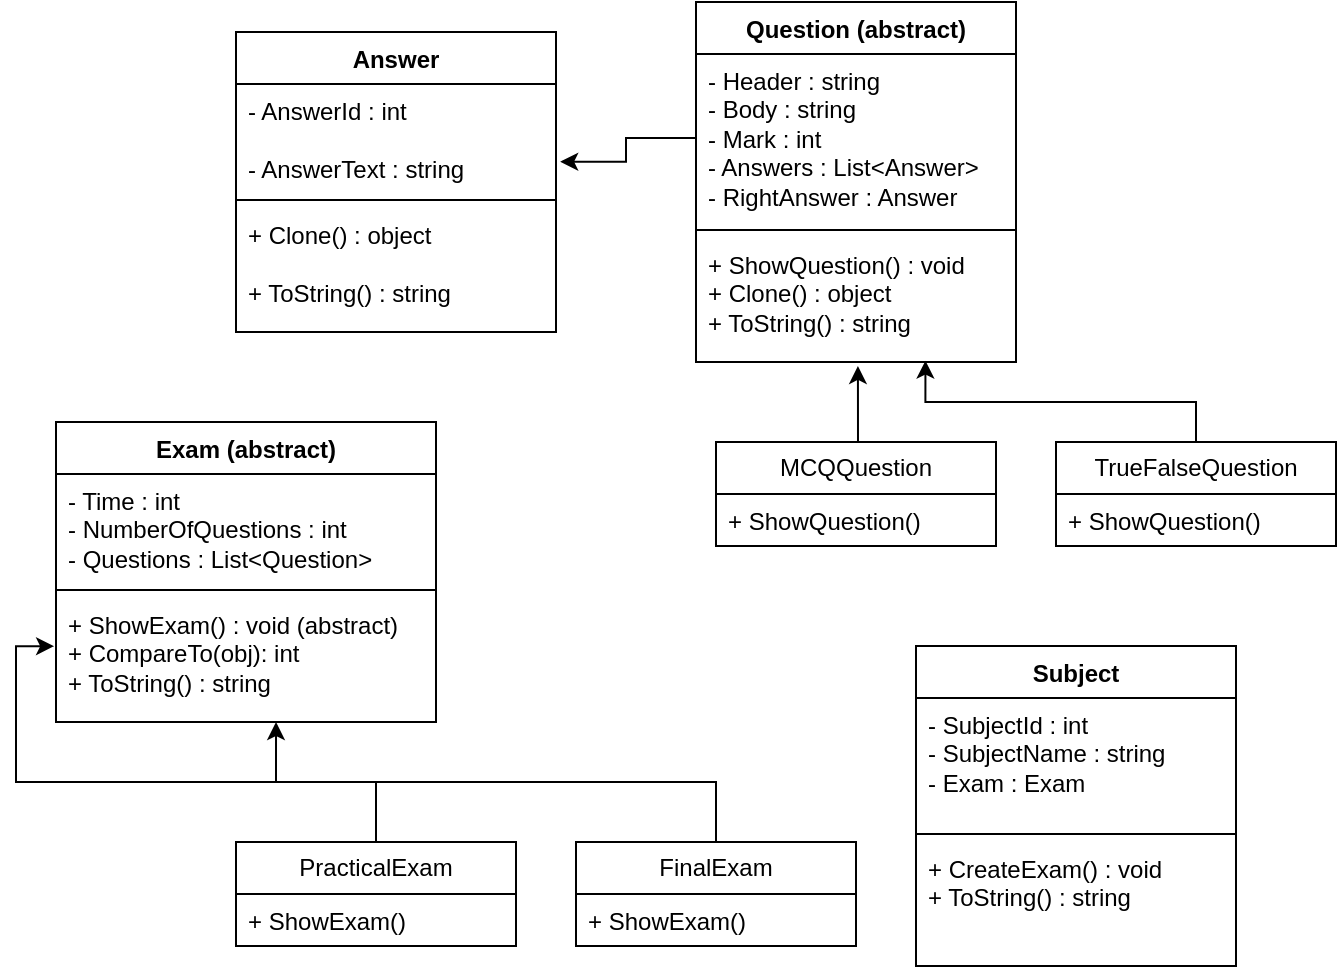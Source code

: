 <mxfile version="27.1.6">
  <diagram name="Page-1" id="Mnnbb6ARInkF-5KEvDgo">
    <mxGraphModel dx="1833" dy="629" grid="1" gridSize="10" guides="1" tooltips="1" connect="1" arrows="1" fold="1" page="1" pageScale="1" pageWidth="850" pageHeight="1100" math="0" shadow="0">
      <root>
        <mxCell id="0" />
        <mxCell id="1" parent="0" />
        <mxCell id="kGlM_IwBSmCq5gCBpNCr-1" value="Answer" style="swimlane;fontStyle=1;align=center;verticalAlign=top;childLayout=stackLayout;horizontal=1;startSize=26;horizontalStack=0;resizeParent=1;resizeParentMax=0;resizeLast=0;collapsible=1;marginBottom=0;whiteSpace=wrap;html=1;" vertex="1" parent="1">
          <mxGeometry x="60" y="185" width="160" height="150" as="geometry" />
        </mxCell>
        <mxCell id="kGlM_IwBSmCq5gCBpNCr-2" value="- AnswerId : int&lt;div&gt;&lt;br&gt;&lt;div&gt;- AnswerText : string&lt;/div&gt;&lt;/div&gt;" style="text;strokeColor=none;fillColor=none;align=left;verticalAlign=top;spacingLeft=4;spacingRight=4;overflow=hidden;rotatable=0;points=[[0,0.5],[1,0.5]];portConstraint=eastwest;whiteSpace=wrap;html=1;" vertex="1" parent="kGlM_IwBSmCq5gCBpNCr-1">
          <mxGeometry y="26" width="160" height="54" as="geometry" />
        </mxCell>
        <mxCell id="kGlM_IwBSmCq5gCBpNCr-3" value="" style="line;strokeWidth=1;fillColor=none;align=left;verticalAlign=middle;spacingTop=-1;spacingLeft=3;spacingRight=3;rotatable=0;labelPosition=right;points=[];portConstraint=eastwest;strokeColor=inherit;" vertex="1" parent="kGlM_IwBSmCq5gCBpNCr-1">
          <mxGeometry y="80" width="160" height="8" as="geometry" />
        </mxCell>
        <mxCell id="kGlM_IwBSmCq5gCBpNCr-4" value="+ Clone() : object&lt;div&gt;&lt;br&gt;&lt;div&gt;+ ToString() : string&lt;/div&gt;&lt;/div&gt;" style="text;strokeColor=none;fillColor=none;align=left;verticalAlign=top;spacingLeft=4;spacingRight=4;overflow=hidden;rotatable=0;points=[[0,0.5],[1,0.5]];portConstraint=eastwest;whiteSpace=wrap;html=1;" vertex="1" parent="kGlM_IwBSmCq5gCBpNCr-1">
          <mxGeometry y="88" width="160" height="62" as="geometry" />
        </mxCell>
        <mxCell id="kGlM_IwBSmCq5gCBpNCr-7" value="Question (abstract)" style="swimlane;fontStyle=1;align=center;verticalAlign=top;childLayout=stackLayout;horizontal=1;startSize=26;horizontalStack=0;resizeParent=1;resizeParentMax=0;resizeLast=0;collapsible=1;marginBottom=0;whiteSpace=wrap;html=1;" vertex="1" parent="1">
          <mxGeometry x="290" y="170" width="160" height="180" as="geometry" />
        </mxCell>
        <mxCell id="kGlM_IwBSmCq5gCBpNCr-8" value="&lt;div&gt;- Header : string&lt;/div&gt;&lt;div&gt;- Body : string&lt;/div&gt;&lt;div&gt;- Mark : int&lt;/div&gt;&lt;div&gt;- Answers : List&amp;lt;Answer&amp;gt;&amp;nbsp;&lt;/div&gt;&lt;div&gt;- RightAnswer : Answer&lt;/div&gt;" style="text;strokeColor=none;fillColor=none;align=left;verticalAlign=top;spacingLeft=4;spacingRight=4;overflow=hidden;rotatable=0;points=[[0,0.5],[1,0.5]];portConstraint=eastwest;whiteSpace=wrap;html=1;" vertex="1" parent="kGlM_IwBSmCq5gCBpNCr-7">
          <mxGeometry y="26" width="160" height="84" as="geometry" />
        </mxCell>
        <mxCell id="kGlM_IwBSmCq5gCBpNCr-9" value="" style="line;strokeWidth=1;fillColor=none;align=left;verticalAlign=middle;spacingTop=-1;spacingLeft=3;spacingRight=3;rotatable=0;labelPosition=right;points=[];portConstraint=eastwest;strokeColor=inherit;" vertex="1" parent="kGlM_IwBSmCq5gCBpNCr-7">
          <mxGeometry y="110" width="160" height="8" as="geometry" />
        </mxCell>
        <mxCell id="kGlM_IwBSmCq5gCBpNCr-10" value="&lt;div&gt;+ ShowQuestion() : void&lt;/div&gt;&lt;div&gt;+ Clone() : object&lt;/div&gt;&lt;div&gt;+ ToString() : string&lt;/div&gt;" style="text;strokeColor=none;fillColor=none;align=left;verticalAlign=top;spacingLeft=4;spacingRight=4;overflow=hidden;rotatable=0;points=[[0,0.5],[1,0.5]];portConstraint=eastwest;whiteSpace=wrap;html=1;" vertex="1" parent="kGlM_IwBSmCq5gCBpNCr-7">
          <mxGeometry y="118" width="160" height="62" as="geometry" />
        </mxCell>
        <mxCell id="kGlM_IwBSmCq5gCBpNCr-11" value="MCQQuestion" style="swimlane;fontStyle=0;childLayout=stackLayout;horizontal=1;startSize=26;fillColor=none;horizontalStack=0;resizeParent=1;resizeParentMax=0;resizeLast=0;collapsible=1;marginBottom=0;whiteSpace=wrap;html=1;" vertex="1" parent="1">
          <mxGeometry x="300" y="390" width="140" height="52" as="geometry" />
        </mxCell>
        <mxCell id="kGlM_IwBSmCq5gCBpNCr-14" value="+ ShowQuestion()" style="text;strokeColor=none;fillColor=none;align=left;verticalAlign=top;spacingLeft=4;spacingRight=4;overflow=hidden;rotatable=0;points=[[0,0.5],[1,0.5]];portConstraint=eastwest;whiteSpace=wrap;html=1;" vertex="1" parent="kGlM_IwBSmCq5gCBpNCr-11">
          <mxGeometry y="26" width="140" height="26" as="geometry" />
        </mxCell>
        <mxCell id="kGlM_IwBSmCq5gCBpNCr-15" value="TrueFalseQuestion" style="swimlane;fontStyle=0;childLayout=stackLayout;horizontal=1;startSize=26;fillColor=none;horizontalStack=0;resizeParent=1;resizeParentMax=0;resizeLast=0;collapsible=1;marginBottom=0;whiteSpace=wrap;html=1;" vertex="1" parent="1">
          <mxGeometry x="470" y="390" width="140" height="52" as="geometry" />
        </mxCell>
        <mxCell id="kGlM_IwBSmCq5gCBpNCr-16" value="+ ShowQuestion()" style="text;strokeColor=none;fillColor=none;align=left;verticalAlign=top;spacingLeft=4;spacingRight=4;overflow=hidden;rotatable=0;points=[[0,0.5],[1,0.5]];portConstraint=eastwest;whiteSpace=wrap;html=1;" vertex="1" parent="kGlM_IwBSmCq5gCBpNCr-15">
          <mxGeometry y="26" width="140" height="26" as="geometry" />
        </mxCell>
        <mxCell id="kGlM_IwBSmCq5gCBpNCr-17" style="edgeStyle=orthogonalEdgeStyle;rounded=0;orthogonalLoop=1;jettySize=auto;html=1;exitX=0.5;exitY=0;exitDx=0;exitDy=0;entryX=0.506;entryY=1.032;entryDx=0;entryDy=0;entryPerimeter=0;" edge="1" parent="1" source="kGlM_IwBSmCq5gCBpNCr-11" target="kGlM_IwBSmCq5gCBpNCr-10">
          <mxGeometry relative="1" as="geometry" />
        </mxCell>
        <mxCell id="kGlM_IwBSmCq5gCBpNCr-18" style="edgeStyle=orthogonalEdgeStyle;rounded=0;orthogonalLoop=1;jettySize=auto;html=1;exitX=0.5;exitY=0;exitDx=0;exitDy=0;entryX=0.717;entryY=0.989;entryDx=0;entryDy=0;entryPerimeter=0;" edge="1" parent="1" source="kGlM_IwBSmCq5gCBpNCr-15" target="kGlM_IwBSmCq5gCBpNCr-10">
          <mxGeometry relative="1" as="geometry" />
        </mxCell>
        <mxCell id="kGlM_IwBSmCq5gCBpNCr-19" style="edgeStyle=orthogonalEdgeStyle;rounded=0;orthogonalLoop=1;jettySize=auto;html=1;exitX=0;exitY=0.5;exitDx=0;exitDy=0;entryX=1.013;entryY=0.72;entryDx=0;entryDy=0;entryPerimeter=0;" edge="1" parent="1" source="kGlM_IwBSmCq5gCBpNCr-8" target="kGlM_IwBSmCq5gCBpNCr-2">
          <mxGeometry relative="1" as="geometry" />
        </mxCell>
        <mxCell id="kGlM_IwBSmCq5gCBpNCr-20" value="Exam (abstract)" style="swimlane;fontStyle=1;align=center;verticalAlign=top;childLayout=stackLayout;horizontal=1;startSize=26;horizontalStack=0;resizeParent=1;resizeParentMax=0;resizeLast=0;collapsible=1;marginBottom=0;whiteSpace=wrap;html=1;" vertex="1" parent="1">
          <mxGeometry x="-30" y="380" width="190" height="150" as="geometry" />
        </mxCell>
        <mxCell id="kGlM_IwBSmCq5gCBpNCr-21" value="&lt;div&gt;- Time : int&lt;/div&gt;&lt;div&gt;- NumberOfQuestions : int&amp;nbsp;&amp;nbsp;&lt;/div&gt;&lt;div&gt;- Questions : List&amp;lt;Question&amp;gt;&lt;/div&gt;" style="text;strokeColor=none;fillColor=none;align=left;verticalAlign=top;spacingLeft=4;spacingRight=4;overflow=hidden;rotatable=0;points=[[0,0.5],[1,0.5]];portConstraint=eastwest;whiteSpace=wrap;html=1;" vertex="1" parent="kGlM_IwBSmCq5gCBpNCr-20">
          <mxGeometry y="26" width="190" height="54" as="geometry" />
        </mxCell>
        <mxCell id="kGlM_IwBSmCq5gCBpNCr-22" value="" style="line;strokeWidth=1;fillColor=none;align=left;verticalAlign=middle;spacingTop=-1;spacingLeft=3;spacingRight=3;rotatable=0;labelPosition=right;points=[];portConstraint=eastwest;strokeColor=inherit;" vertex="1" parent="kGlM_IwBSmCq5gCBpNCr-20">
          <mxGeometry y="80" width="190" height="8" as="geometry" />
        </mxCell>
        <mxCell id="kGlM_IwBSmCq5gCBpNCr-23" value="&lt;div&gt;+ ShowExam() : void (abstract)&lt;/div&gt;&lt;div&gt;+ CompareTo(obj): int&lt;/div&gt;&lt;div&gt;+ ToString() : string&lt;/div&gt;" style="text;strokeColor=none;fillColor=none;align=left;verticalAlign=top;spacingLeft=4;spacingRight=4;overflow=hidden;rotatable=0;points=[[0,0.5],[1,0.5]];portConstraint=eastwest;whiteSpace=wrap;html=1;" vertex="1" parent="kGlM_IwBSmCq5gCBpNCr-20">
          <mxGeometry y="88" width="190" height="62" as="geometry" />
        </mxCell>
        <mxCell id="kGlM_IwBSmCq5gCBpNCr-30" value="PracticalExam" style="swimlane;fontStyle=0;childLayout=stackLayout;horizontal=1;startSize=26;fillColor=none;horizontalStack=0;resizeParent=1;resizeParentMax=0;resizeLast=0;collapsible=1;marginBottom=0;whiteSpace=wrap;html=1;" vertex="1" parent="1">
          <mxGeometry x="60" y="590" width="140" height="52" as="geometry" />
        </mxCell>
        <mxCell id="kGlM_IwBSmCq5gCBpNCr-31" value="+ ShowExam()" style="text;strokeColor=none;fillColor=none;align=left;verticalAlign=top;spacingLeft=4;spacingRight=4;overflow=hidden;rotatable=0;points=[[0,0.5],[1,0.5]];portConstraint=eastwest;whiteSpace=wrap;html=1;" vertex="1" parent="kGlM_IwBSmCq5gCBpNCr-30">
          <mxGeometry y="26" width="140" height="26" as="geometry" />
        </mxCell>
        <mxCell id="kGlM_IwBSmCq5gCBpNCr-34" value="FinalExam" style="swimlane;fontStyle=0;childLayout=stackLayout;horizontal=1;startSize=26;fillColor=none;horizontalStack=0;resizeParent=1;resizeParentMax=0;resizeLast=0;collapsible=1;marginBottom=0;whiteSpace=wrap;html=1;" vertex="1" parent="1">
          <mxGeometry x="230" y="590" width="140" height="52" as="geometry" />
        </mxCell>
        <mxCell id="kGlM_IwBSmCq5gCBpNCr-35" value="+ ShowExam()" style="text;strokeColor=none;fillColor=none;align=left;verticalAlign=top;spacingLeft=4;spacingRight=4;overflow=hidden;rotatable=0;points=[[0,0.5],[1,0.5]];portConstraint=eastwest;whiteSpace=wrap;html=1;" vertex="1" parent="kGlM_IwBSmCq5gCBpNCr-34">
          <mxGeometry y="26" width="140" height="26" as="geometry" />
        </mxCell>
        <mxCell id="kGlM_IwBSmCq5gCBpNCr-36" style="edgeStyle=orthogonalEdgeStyle;rounded=0;orthogonalLoop=1;jettySize=auto;html=1;exitX=0.5;exitY=0;exitDx=0;exitDy=0;entryX=0.579;entryY=1;entryDx=0;entryDy=0;entryPerimeter=0;" edge="1" parent="1" source="kGlM_IwBSmCq5gCBpNCr-34" target="kGlM_IwBSmCq5gCBpNCr-23">
          <mxGeometry relative="1" as="geometry" />
        </mxCell>
        <mxCell id="kGlM_IwBSmCq5gCBpNCr-39" style="edgeStyle=orthogonalEdgeStyle;rounded=0;orthogonalLoop=1;jettySize=auto;html=1;exitX=0.5;exitY=0;exitDx=0;exitDy=0;entryX=-0.005;entryY=0.389;entryDx=0;entryDy=0;entryPerimeter=0;" edge="1" parent="1" source="kGlM_IwBSmCq5gCBpNCr-30" target="kGlM_IwBSmCq5gCBpNCr-23">
          <mxGeometry relative="1" as="geometry" />
        </mxCell>
        <mxCell id="kGlM_IwBSmCq5gCBpNCr-40" value="Subject" style="swimlane;fontStyle=1;align=center;verticalAlign=top;childLayout=stackLayout;horizontal=1;startSize=26;horizontalStack=0;resizeParent=1;resizeParentMax=0;resizeLast=0;collapsible=1;marginBottom=0;whiteSpace=wrap;html=1;" vertex="1" parent="1">
          <mxGeometry x="400" y="492" width="160" height="160" as="geometry" />
        </mxCell>
        <mxCell id="kGlM_IwBSmCq5gCBpNCr-41" value="&lt;div&gt;- SubjectId : int&lt;/div&gt;&lt;div&gt;- SubjectName : string&lt;/div&gt;&lt;div&gt;- Exam : Exam&amp;nbsp; &amp;nbsp;&lt;/div&gt;" style="text;strokeColor=none;fillColor=none;align=left;verticalAlign=top;spacingLeft=4;spacingRight=4;overflow=hidden;rotatable=0;points=[[0,0.5],[1,0.5]];portConstraint=eastwest;whiteSpace=wrap;html=1;" vertex="1" parent="kGlM_IwBSmCq5gCBpNCr-40">
          <mxGeometry y="26" width="160" height="64" as="geometry" />
        </mxCell>
        <mxCell id="kGlM_IwBSmCq5gCBpNCr-42" value="" style="line;strokeWidth=1;fillColor=none;align=left;verticalAlign=middle;spacingTop=-1;spacingLeft=3;spacingRight=3;rotatable=0;labelPosition=right;points=[];portConstraint=eastwest;strokeColor=inherit;" vertex="1" parent="kGlM_IwBSmCq5gCBpNCr-40">
          <mxGeometry y="90" width="160" height="8" as="geometry" />
        </mxCell>
        <mxCell id="kGlM_IwBSmCq5gCBpNCr-43" value="&lt;div&gt;+ CreateExam() : void&lt;/div&gt;&lt;div&gt;+ ToString() : string&lt;/div&gt;" style="text;strokeColor=none;fillColor=none;align=left;verticalAlign=top;spacingLeft=4;spacingRight=4;overflow=hidden;rotatable=0;points=[[0,0.5],[1,0.5]];portConstraint=eastwest;whiteSpace=wrap;html=1;" vertex="1" parent="kGlM_IwBSmCq5gCBpNCr-40">
          <mxGeometry y="98" width="160" height="62" as="geometry" />
        </mxCell>
      </root>
    </mxGraphModel>
  </diagram>
</mxfile>
